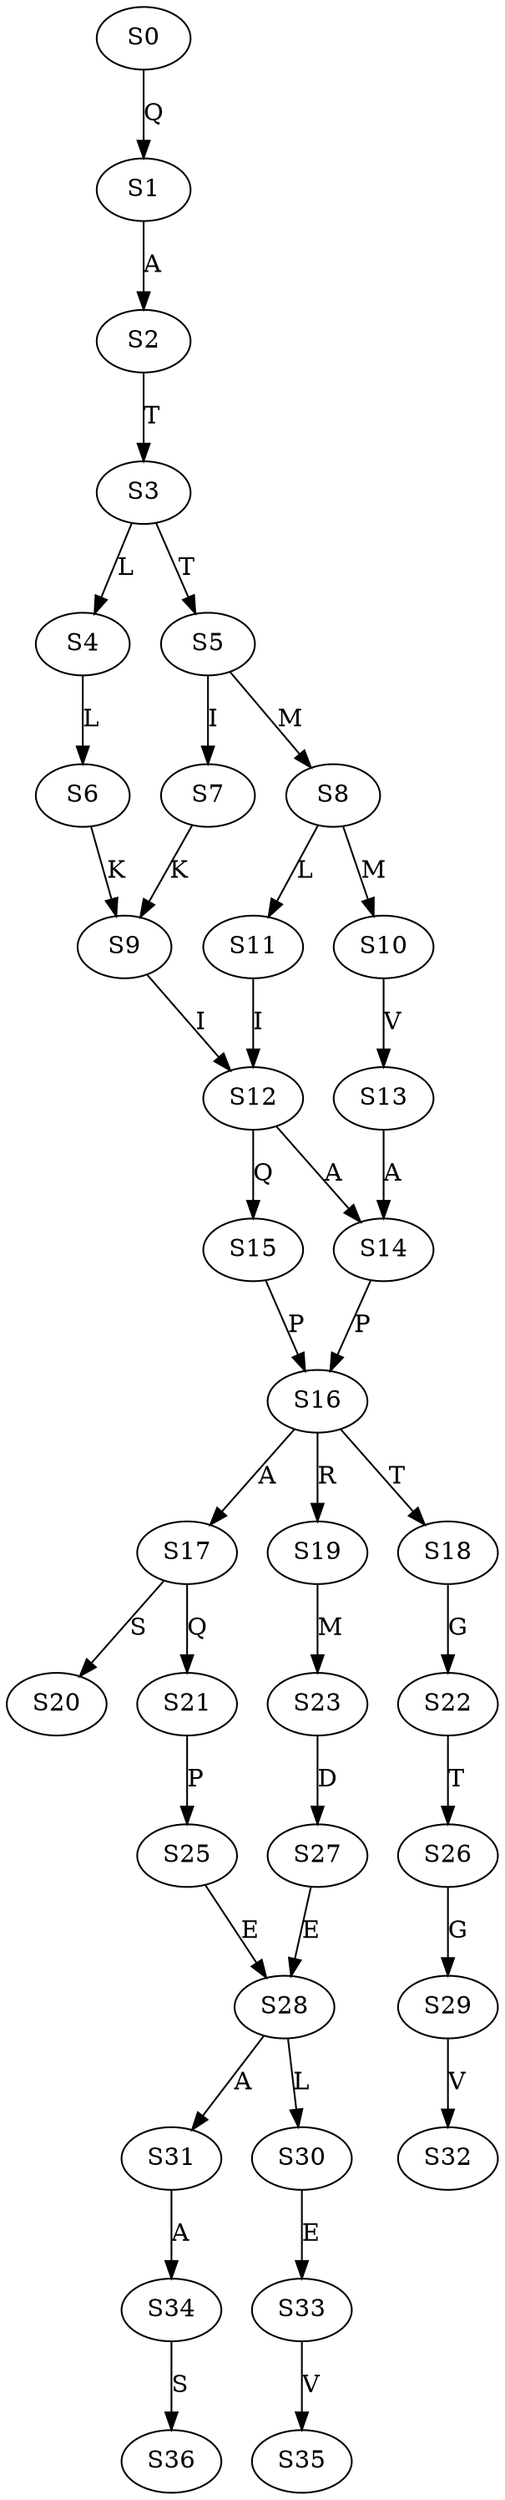 strict digraph  {
	S0 -> S1 [ label = Q ];
	S1 -> S2 [ label = A ];
	S2 -> S3 [ label = T ];
	S3 -> S4 [ label = L ];
	S3 -> S5 [ label = T ];
	S4 -> S6 [ label = L ];
	S5 -> S7 [ label = I ];
	S5 -> S8 [ label = M ];
	S6 -> S9 [ label = K ];
	S7 -> S9 [ label = K ];
	S8 -> S10 [ label = M ];
	S8 -> S11 [ label = L ];
	S9 -> S12 [ label = I ];
	S10 -> S13 [ label = V ];
	S11 -> S12 [ label = I ];
	S12 -> S14 [ label = A ];
	S12 -> S15 [ label = Q ];
	S13 -> S14 [ label = A ];
	S14 -> S16 [ label = P ];
	S15 -> S16 [ label = P ];
	S16 -> S17 [ label = A ];
	S16 -> S18 [ label = T ];
	S16 -> S19 [ label = R ];
	S17 -> S20 [ label = S ];
	S17 -> S21 [ label = Q ];
	S18 -> S22 [ label = G ];
	S19 -> S23 [ label = M ];
	S21 -> S25 [ label = P ];
	S22 -> S26 [ label = T ];
	S23 -> S27 [ label = D ];
	S25 -> S28 [ label = E ];
	S26 -> S29 [ label = G ];
	S27 -> S28 [ label = E ];
	S28 -> S30 [ label = L ];
	S28 -> S31 [ label = A ];
	S29 -> S32 [ label = V ];
	S30 -> S33 [ label = E ];
	S31 -> S34 [ label = A ];
	S33 -> S35 [ label = V ];
	S34 -> S36 [ label = S ];
}
